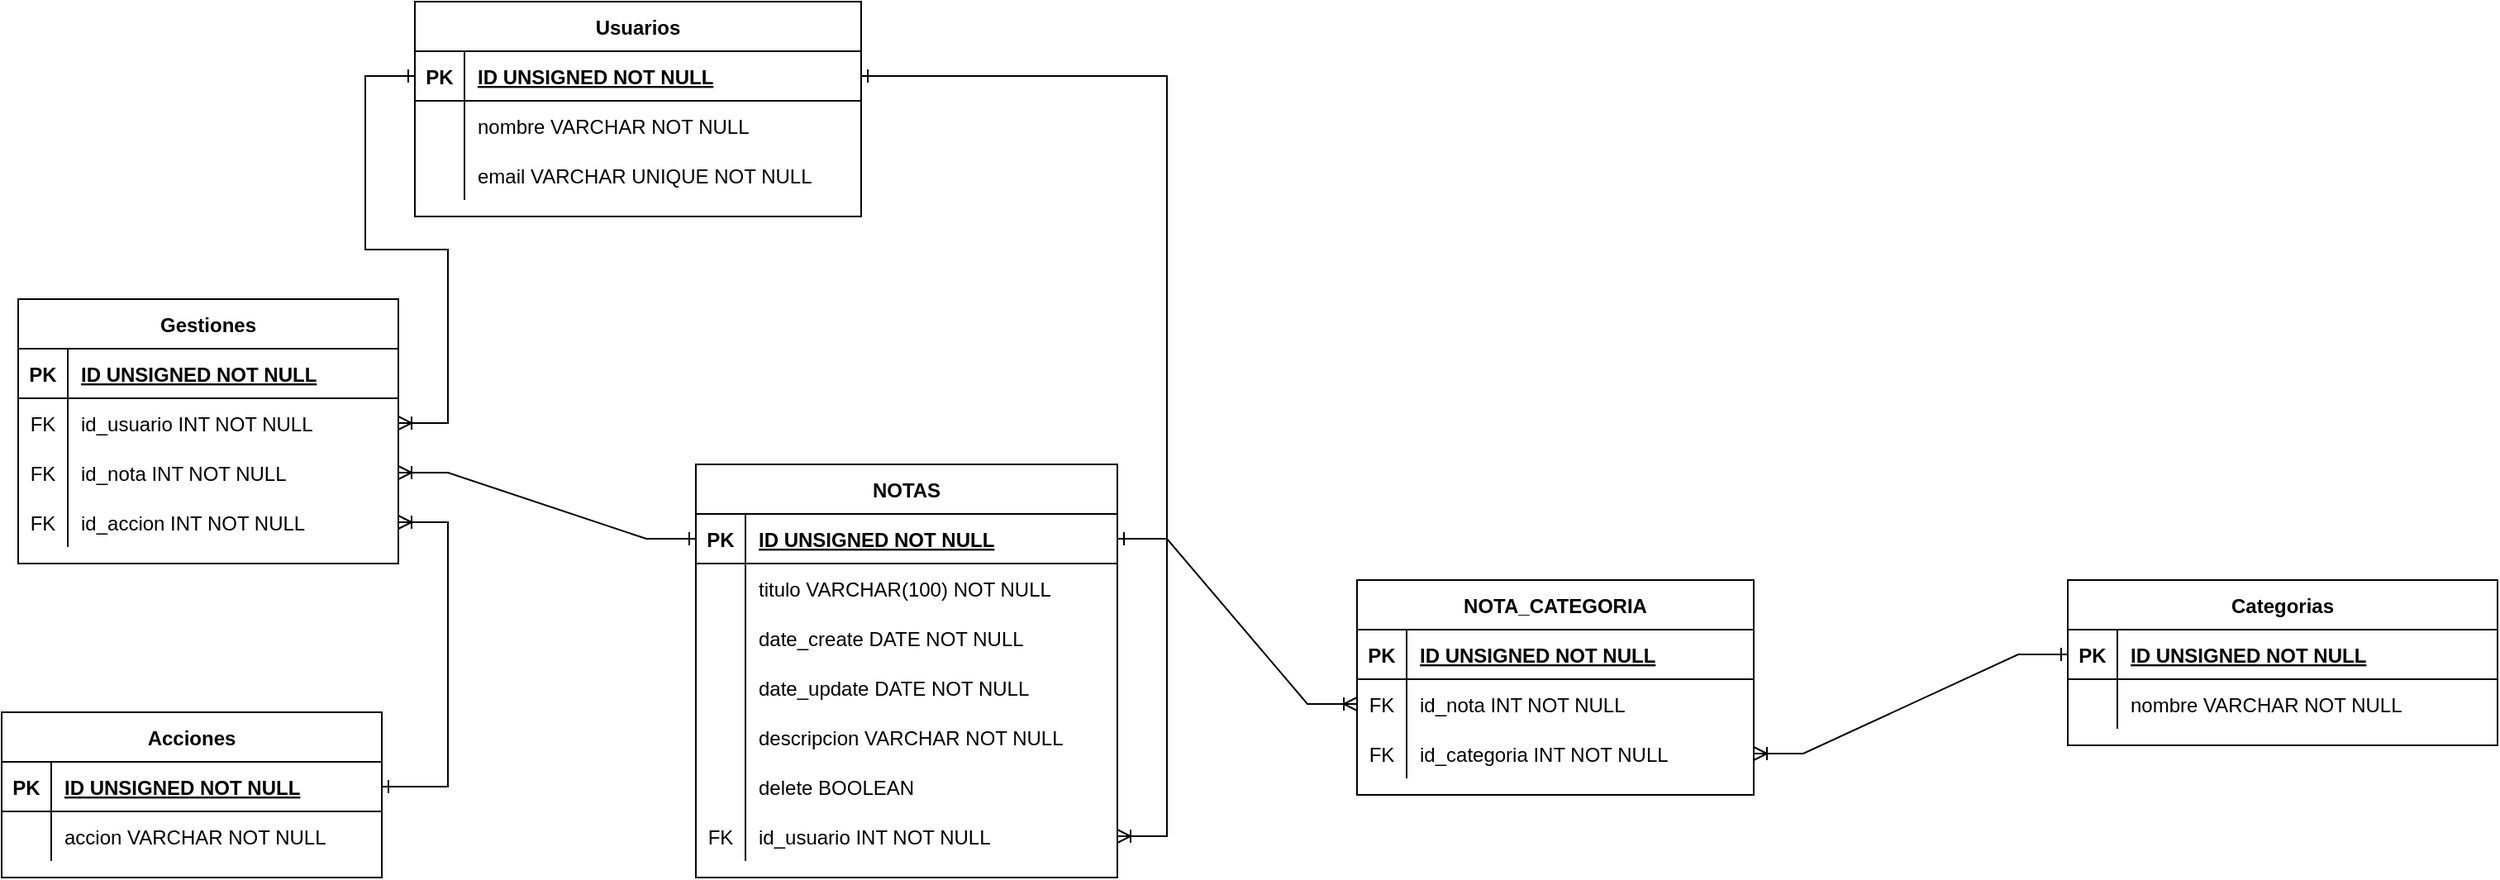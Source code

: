 <mxfile version="16.5.1" type="device"><diagram id="R2lEEEUBdFMjLlhIrx00" name="Page-1"><mxGraphModel dx="682" dy="865" grid="1" gridSize="10" guides="1" tooltips="1" connect="1" arrows="1" fold="1" page="1" pageScale="1" pageWidth="850" pageHeight="1100" math="0" shadow="0" extFonts="Permanent Marker^https://fonts.googleapis.com/css?family=Permanent+Marker"><root><mxCell id="0"/><mxCell id="1" parent="0"/><mxCell id="UqQrslNstUt6lF0JI4VX-1" value="Usuarios" style="shape=table;startSize=30;container=1;collapsible=1;childLayout=tableLayout;fixedRows=1;rowLines=0;fontStyle=1;align=center;resizeLast=1;" vertex="1" parent="1"><mxGeometry x="310" y="30" width="270" height="130" as="geometry"/></mxCell><mxCell id="UqQrslNstUt6lF0JI4VX-2" value="" style="shape=tableRow;horizontal=0;startSize=0;swimlaneHead=0;swimlaneBody=0;fillColor=none;collapsible=0;dropTarget=0;points=[[0,0.5],[1,0.5]];portConstraint=eastwest;top=0;left=0;right=0;bottom=1;" vertex="1" parent="UqQrslNstUt6lF0JI4VX-1"><mxGeometry y="30" width="270" height="30" as="geometry"/></mxCell><mxCell id="UqQrslNstUt6lF0JI4VX-3" value="PK" style="shape=partialRectangle;connectable=0;fillColor=none;top=0;left=0;bottom=0;right=0;fontStyle=1;overflow=hidden;" vertex="1" parent="UqQrslNstUt6lF0JI4VX-2"><mxGeometry width="30" height="30" as="geometry"><mxRectangle width="30" height="30" as="alternateBounds"/></mxGeometry></mxCell><mxCell id="UqQrslNstUt6lF0JI4VX-4" value="ID UNSIGNED NOT NULL" style="shape=partialRectangle;connectable=0;fillColor=none;top=0;left=0;bottom=0;right=0;align=left;spacingLeft=6;fontStyle=5;overflow=hidden;" vertex="1" parent="UqQrslNstUt6lF0JI4VX-2"><mxGeometry x="30" width="240" height="30" as="geometry"><mxRectangle width="240" height="30" as="alternateBounds"/></mxGeometry></mxCell><mxCell id="UqQrslNstUt6lF0JI4VX-5" value="" style="shape=tableRow;horizontal=0;startSize=0;swimlaneHead=0;swimlaneBody=0;fillColor=none;collapsible=0;dropTarget=0;points=[[0,0.5],[1,0.5]];portConstraint=eastwest;top=0;left=0;right=0;bottom=0;" vertex="1" parent="UqQrslNstUt6lF0JI4VX-1"><mxGeometry y="60" width="270" height="30" as="geometry"/></mxCell><mxCell id="UqQrslNstUt6lF0JI4VX-6" value="" style="shape=partialRectangle;connectable=0;fillColor=none;top=0;left=0;bottom=0;right=0;editable=1;overflow=hidden;" vertex="1" parent="UqQrslNstUt6lF0JI4VX-5"><mxGeometry width="30" height="30" as="geometry"><mxRectangle width="30" height="30" as="alternateBounds"/></mxGeometry></mxCell><mxCell id="UqQrslNstUt6lF0JI4VX-7" value="nombre VARCHAR NOT NULL" style="shape=partialRectangle;connectable=0;fillColor=none;top=0;left=0;bottom=0;right=0;align=left;spacingLeft=6;overflow=hidden;" vertex="1" parent="UqQrslNstUt6lF0JI4VX-5"><mxGeometry x="30" width="240" height="30" as="geometry"><mxRectangle width="240" height="30" as="alternateBounds"/></mxGeometry></mxCell><mxCell id="UqQrslNstUt6lF0JI4VX-8" value="" style="shape=tableRow;horizontal=0;startSize=0;swimlaneHead=0;swimlaneBody=0;fillColor=none;collapsible=0;dropTarget=0;points=[[0,0.5],[1,0.5]];portConstraint=eastwest;top=0;left=0;right=0;bottom=0;" vertex="1" parent="UqQrslNstUt6lF0JI4VX-1"><mxGeometry y="90" width="270" height="30" as="geometry"/></mxCell><mxCell id="UqQrslNstUt6lF0JI4VX-9" value="" style="shape=partialRectangle;connectable=0;fillColor=none;top=0;left=0;bottom=0;right=0;editable=1;overflow=hidden;" vertex="1" parent="UqQrslNstUt6lF0JI4VX-8"><mxGeometry width="30" height="30" as="geometry"><mxRectangle width="30" height="30" as="alternateBounds"/></mxGeometry></mxCell><mxCell id="UqQrslNstUt6lF0JI4VX-10" value="email VARCHAR UNIQUE NOT NULL" style="shape=partialRectangle;connectable=0;fillColor=none;top=0;left=0;bottom=0;right=0;align=left;spacingLeft=6;overflow=hidden;" vertex="1" parent="UqQrslNstUt6lF0JI4VX-8"><mxGeometry x="30" width="240" height="30" as="geometry"><mxRectangle width="240" height="30" as="alternateBounds"/></mxGeometry></mxCell><mxCell id="UqQrslNstUt6lF0JI4VX-14" value="Gestiones" style="shape=table;startSize=30;container=1;collapsible=1;childLayout=tableLayout;fixedRows=1;rowLines=0;fontStyle=1;align=center;resizeLast=1;" vertex="1" parent="1"><mxGeometry x="70" y="210" width="230" height="160" as="geometry"/></mxCell><mxCell id="UqQrslNstUt6lF0JI4VX-15" value="" style="shape=tableRow;horizontal=0;startSize=0;swimlaneHead=0;swimlaneBody=0;fillColor=none;collapsible=0;dropTarget=0;points=[[0,0.5],[1,0.5]];portConstraint=eastwest;top=0;left=0;right=0;bottom=1;" vertex="1" parent="UqQrslNstUt6lF0JI4VX-14"><mxGeometry y="30" width="230" height="30" as="geometry"/></mxCell><mxCell id="UqQrslNstUt6lF0JI4VX-16" value="PK" style="shape=partialRectangle;connectable=0;fillColor=none;top=0;left=0;bottom=0;right=0;fontStyle=1;overflow=hidden;" vertex="1" parent="UqQrslNstUt6lF0JI4VX-15"><mxGeometry width="30" height="30" as="geometry"><mxRectangle width="30" height="30" as="alternateBounds"/></mxGeometry></mxCell><mxCell id="UqQrslNstUt6lF0JI4VX-17" value="ID UNSIGNED NOT NULL" style="shape=partialRectangle;connectable=0;fillColor=none;top=0;left=0;bottom=0;right=0;align=left;spacingLeft=6;fontStyle=5;overflow=hidden;" vertex="1" parent="UqQrslNstUt6lF0JI4VX-15"><mxGeometry x="30" width="200" height="30" as="geometry"><mxRectangle width="200" height="30" as="alternateBounds"/></mxGeometry></mxCell><mxCell id="UqQrslNstUt6lF0JI4VX-18" value="" style="shape=tableRow;horizontal=0;startSize=0;swimlaneHead=0;swimlaneBody=0;fillColor=none;collapsible=0;dropTarget=0;points=[[0,0.5],[1,0.5]];portConstraint=eastwest;top=0;left=0;right=0;bottom=0;" vertex="1" parent="UqQrslNstUt6lF0JI4VX-14"><mxGeometry y="60" width="230" height="30" as="geometry"/></mxCell><mxCell id="UqQrslNstUt6lF0JI4VX-19" value="FK" style="shape=partialRectangle;connectable=0;fillColor=none;top=0;left=0;bottom=0;right=0;editable=1;overflow=hidden;" vertex="1" parent="UqQrslNstUt6lF0JI4VX-18"><mxGeometry width="30" height="30" as="geometry"><mxRectangle width="30" height="30" as="alternateBounds"/></mxGeometry></mxCell><mxCell id="UqQrslNstUt6lF0JI4VX-20" value="id_usuario INT NOT NULL" style="shape=partialRectangle;connectable=0;fillColor=none;top=0;left=0;bottom=0;right=0;align=left;spacingLeft=6;overflow=hidden;" vertex="1" parent="UqQrslNstUt6lF0JI4VX-18"><mxGeometry x="30" width="200" height="30" as="geometry"><mxRectangle width="200" height="30" as="alternateBounds"/></mxGeometry></mxCell><mxCell id="UqQrslNstUt6lF0JI4VX-21" value="" style="shape=tableRow;horizontal=0;startSize=0;swimlaneHead=0;swimlaneBody=0;fillColor=none;collapsible=0;dropTarget=0;points=[[0,0.5],[1,0.5]];portConstraint=eastwest;top=0;left=0;right=0;bottom=0;" vertex="1" parent="UqQrslNstUt6lF0JI4VX-14"><mxGeometry y="90" width="230" height="30" as="geometry"/></mxCell><mxCell id="UqQrslNstUt6lF0JI4VX-22" value="FK" style="shape=partialRectangle;connectable=0;fillColor=none;top=0;left=0;bottom=0;right=0;editable=1;overflow=hidden;" vertex="1" parent="UqQrslNstUt6lF0JI4VX-21"><mxGeometry width="30" height="30" as="geometry"><mxRectangle width="30" height="30" as="alternateBounds"/></mxGeometry></mxCell><mxCell id="UqQrslNstUt6lF0JI4VX-23" value="id_nota INT NOT NULL" style="shape=partialRectangle;connectable=0;fillColor=none;top=0;left=0;bottom=0;right=0;align=left;spacingLeft=6;overflow=hidden;" vertex="1" parent="UqQrslNstUt6lF0JI4VX-21"><mxGeometry x="30" width="200" height="30" as="geometry"><mxRectangle width="200" height="30" as="alternateBounds"/></mxGeometry></mxCell><mxCell id="UqQrslNstUt6lF0JI4VX-24" value="" style="shape=tableRow;horizontal=0;startSize=0;swimlaneHead=0;swimlaneBody=0;fillColor=none;collapsible=0;dropTarget=0;points=[[0,0.5],[1,0.5]];portConstraint=eastwest;top=0;left=0;right=0;bottom=0;" vertex="1" parent="UqQrslNstUt6lF0JI4VX-14"><mxGeometry y="120" width="230" height="30" as="geometry"/></mxCell><mxCell id="UqQrslNstUt6lF0JI4VX-25" value="FK" style="shape=partialRectangle;connectable=0;fillColor=none;top=0;left=0;bottom=0;right=0;editable=1;overflow=hidden;" vertex="1" parent="UqQrslNstUt6lF0JI4VX-24"><mxGeometry width="30" height="30" as="geometry"><mxRectangle width="30" height="30" as="alternateBounds"/></mxGeometry></mxCell><mxCell id="UqQrslNstUt6lF0JI4VX-26" value="id_accion INT NOT NULL" style="shape=partialRectangle;connectable=0;fillColor=none;top=0;left=0;bottom=0;right=0;align=left;spacingLeft=6;overflow=hidden;" vertex="1" parent="UqQrslNstUt6lF0JI4VX-24"><mxGeometry x="30" width="200" height="30" as="geometry"><mxRectangle width="200" height="30" as="alternateBounds"/></mxGeometry></mxCell><mxCell id="UqQrslNstUt6lF0JI4VX-27" value="" style="edgeStyle=entityRelationEdgeStyle;fontSize=12;html=1;endArrow=ERone;endFill=0;rounded=0;exitX=1;exitY=0.5;exitDx=0;exitDy=0;entryX=0;entryY=0.5;entryDx=0;entryDy=0;startArrow=ERoneToMany;startFill=0;" edge="1" parent="1" source="UqQrslNstUt6lF0JI4VX-18" target="UqQrslNstUt6lF0JI4VX-2"><mxGeometry width="100" height="100" relative="1" as="geometry"><mxPoint x="530" y="290" as="sourcePoint"/><mxPoint x="630" y="190" as="targetPoint"/></mxGeometry></mxCell><mxCell id="UqQrslNstUt6lF0JI4VX-28" value="Acciones" style="shape=table;startSize=30;container=1;collapsible=1;childLayout=tableLayout;fixedRows=1;rowLines=0;fontStyle=1;align=center;resizeLast=1;" vertex="1" parent="1"><mxGeometry x="60" y="460" width="230" height="100" as="geometry"/></mxCell><mxCell id="UqQrslNstUt6lF0JI4VX-29" value="" style="shape=tableRow;horizontal=0;startSize=0;swimlaneHead=0;swimlaneBody=0;fillColor=none;collapsible=0;dropTarget=0;points=[[0,0.5],[1,0.5]];portConstraint=eastwest;top=0;left=0;right=0;bottom=1;" vertex="1" parent="UqQrslNstUt6lF0JI4VX-28"><mxGeometry y="30" width="230" height="30" as="geometry"/></mxCell><mxCell id="UqQrslNstUt6lF0JI4VX-30" value="PK" style="shape=partialRectangle;connectable=0;fillColor=none;top=0;left=0;bottom=0;right=0;fontStyle=1;overflow=hidden;" vertex="1" parent="UqQrslNstUt6lF0JI4VX-29"><mxGeometry width="30" height="30" as="geometry"><mxRectangle width="30" height="30" as="alternateBounds"/></mxGeometry></mxCell><mxCell id="UqQrslNstUt6lF0JI4VX-31" value="ID UNSIGNED NOT NULL" style="shape=partialRectangle;connectable=0;fillColor=none;top=0;left=0;bottom=0;right=0;align=left;spacingLeft=6;fontStyle=5;overflow=hidden;" vertex="1" parent="UqQrslNstUt6lF0JI4VX-29"><mxGeometry x="30" width="200" height="30" as="geometry"><mxRectangle width="200" height="30" as="alternateBounds"/></mxGeometry></mxCell><mxCell id="UqQrslNstUt6lF0JI4VX-32" value="" style="shape=tableRow;horizontal=0;startSize=0;swimlaneHead=0;swimlaneBody=0;fillColor=none;collapsible=0;dropTarget=0;points=[[0,0.5],[1,0.5]];portConstraint=eastwest;top=0;left=0;right=0;bottom=0;" vertex="1" parent="UqQrslNstUt6lF0JI4VX-28"><mxGeometry y="60" width="230" height="30" as="geometry"/></mxCell><mxCell id="UqQrslNstUt6lF0JI4VX-33" value="" style="shape=partialRectangle;connectable=0;fillColor=none;top=0;left=0;bottom=0;right=0;editable=1;overflow=hidden;" vertex="1" parent="UqQrslNstUt6lF0JI4VX-32"><mxGeometry width="30" height="30" as="geometry"><mxRectangle width="30" height="30" as="alternateBounds"/></mxGeometry></mxCell><mxCell id="UqQrslNstUt6lF0JI4VX-34" value="accion VARCHAR NOT NULL" style="shape=partialRectangle;connectable=0;fillColor=none;top=0;left=0;bottom=0;right=0;align=left;spacingLeft=6;overflow=hidden;" vertex="1" parent="UqQrslNstUt6lF0JI4VX-32"><mxGeometry x="30" width="200" height="30" as="geometry"><mxRectangle width="200" height="30" as="alternateBounds"/></mxGeometry></mxCell><mxCell id="UqQrslNstUt6lF0JI4VX-41" value="" style="edgeStyle=entityRelationEdgeStyle;fontSize=12;html=1;endArrow=ERone;endFill=0;rounded=0;startArrow=ERoneToMany;startFill=0;" edge="1" parent="1" target="UqQrslNstUt6lF0JI4VX-29"><mxGeometry width="100" height="100" relative="1" as="geometry"><mxPoint x="300" y="345" as="sourcePoint"/><mxPoint x="320" y="85" as="targetPoint"/></mxGeometry></mxCell><mxCell id="UqQrslNstUt6lF0JI4VX-42" value="NOTAS" style="shape=table;startSize=30;container=1;collapsible=1;childLayout=tableLayout;fixedRows=1;rowLines=0;fontStyle=1;align=center;resizeLast=1;" vertex="1" parent="1"><mxGeometry x="480" y="310" width="255" height="250" as="geometry"/></mxCell><mxCell id="UqQrslNstUt6lF0JI4VX-43" value="" style="shape=tableRow;horizontal=0;startSize=0;swimlaneHead=0;swimlaneBody=0;fillColor=none;collapsible=0;dropTarget=0;points=[[0,0.5],[1,0.5]];portConstraint=eastwest;top=0;left=0;right=0;bottom=1;" vertex="1" parent="UqQrslNstUt6lF0JI4VX-42"><mxGeometry y="30" width="255" height="30" as="geometry"/></mxCell><mxCell id="UqQrslNstUt6lF0JI4VX-44" value="PK" style="shape=partialRectangle;connectable=0;fillColor=none;top=0;left=0;bottom=0;right=0;fontStyle=1;overflow=hidden;" vertex="1" parent="UqQrslNstUt6lF0JI4VX-43"><mxGeometry width="30" height="30" as="geometry"><mxRectangle width="30" height="30" as="alternateBounds"/></mxGeometry></mxCell><mxCell id="UqQrslNstUt6lF0JI4VX-45" value="ID UNSIGNED NOT NULL" style="shape=partialRectangle;connectable=0;fillColor=none;top=0;left=0;bottom=0;right=0;align=left;spacingLeft=6;fontStyle=5;overflow=hidden;" vertex="1" parent="UqQrslNstUt6lF0JI4VX-43"><mxGeometry x="30" width="225" height="30" as="geometry"><mxRectangle width="225" height="30" as="alternateBounds"/></mxGeometry></mxCell><mxCell id="UqQrslNstUt6lF0JI4VX-46" value="" style="shape=tableRow;horizontal=0;startSize=0;swimlaneHead=0;swimlaneBody=0;fillColor=none;collapsible=0;dropTarget=0;points=[[0,0.5],[1,0.5]];portConstraint=eastwest;top=0;left=0;right=0;bottom=0;" vertex="1" parent="UqQrslNstUt6lF0JI4VX-42"><mxGeometry y="60" width="255" height="30" as="geometry"/></mxCell><mxCell id="UqQrslNstUt6lF0JI4VX-47" value="" style="shape=partialRectangle;connectable=0;fillColor=none;top=0;left=0;bottom=0;right=0;editable=1;overflow=hidden;" vertex="1" parent="UqQrslNstUt6lF0JI4VX-46"><mxGeometry width="30" height="30" as="geometry"><mxRectangle width="30" height="30" as="alternateBounds"/></mxGeometry></mxCell><mxCell id="UqQrslNstUt6lF0JI4VX-48" value="titulo VARCHAR(100) NOT NULL" style="shape=partialRectangle;connectable=0;fillColor=none;top=0;left=0;bottom=0;right=0;align=left;spacingLeft=6;overflow=hidden;" vertex="1" parent="UqQrslNstUt6lF0JI4VX-46"><mxGeometry x="30" width="225" height="30" as="geometry"><mxRectangle width="225" height="30" as="alternateBounds"/></mxGeometry></mxCell><mxCell id="UqQrslNstUt6lF0JI4VX-49" value="" style="shape=tableRow;horizontal=0;startSize=0;swimlaneHead=0;swimlaneBody=0;fillColor=none;collapsible=0;dropTarget=0;points=[[0,0.5],[1,0.5]];portConstraint=eastwest;top=0;left=0;right=0;bottom=0;" vertex="1" parent="UqQrslNstUt6lF0JI4VX-42"><mxGeometry y="90" width="255" height="30" as="geometry"/></mxCell><mxCell id="UqQrslNstUt6lF0JI4VX-50" value="" style="shape=partialRectangle;connectable=0;fillColor=none;top=0;left=0;bottom=0;right=0;editable=1;overflow=hidden;" vertex="1" parent="UqQrslNstUt6lF0JI4VX-49"><mxGeometry width="30" height="30" as="geometry"><mxRectangle width="30" height="30" as="alternateBounds"/></mxGeometry></mxCell><mxCell id="UqQrslNstUt6lF0JI4VX-51" value="date_create DATE NOT NULL" style="shape=partialRectangle;connectable=0;fillColor=none;top=0;left=0;bottom=0;right=0;align=left;spacingLeft=6;overflow=hidden;" vertex="1" parent="UqQrslNstUt6lF0JI4VX-49"><mxGeometry x="30" width="225" height="30" as="geometry"><mxRectangle width="225" height="30" as="alternateBounds"/></mxGeometry></mxCell><mxCell id="UqQrslNstUt6lF0JI4VX-52" value="" style="shape=tableRow;horizontal=0;startSize=0;swimlaneHead=0;swimlaneBody=0;fillColor=none;collapsible=0;dropTarget=0;points=[[0,0.5],[1,0.5]];portConstraint=eastwest;top=0;left=0;right=0;bottom=0;" vertex="1" parent="UqQrslNstUt6lF0JI4VX-42"><mxGeometry y="120" width="255" height="30" as="geometry"/></mxCell><mxCell id="UqQrslNstUt6lF0JI4VX-53" value="" style="shape=partialRectangle;connectable=0;fillColor=none;top=0;left=0;bottom=0;right=0;editable=1;overflow=hidden;" vertex="1" parent="UqQrslNstUt6lF0JI4VX-52"><mxGeometry width="30" height="30" as="geometry"><mxRectangle width="30" height="30" as="alternateBounds"/></mxGeometry></mxCell><mxCell id="UqQrslNstUt6lF0JI4VX-54" value="date_update DATE NOT NULL" style="shape=partialRectangle;connectable=0;fillColor=none;top=0;left=0;bottom=0;right=0;align=left;spacingLeft=6;overflow=hidden;" vertex="1" parent="UqQrslNstUt6lF0JI4VX-52"><mxGeometry x="30" width="225" height="30" as="geometry"><mxRectangle width="225" height="30" as="alternateBounds"/></mxGeometry></mxCell><mxCell id="UqQrslNstUt6lF0JI4VX-55" value="" style="shape=tableRow;horizontal=0;startSize=0;swimlaneHead=0;swimlaneBody=0;fillColor=none;collapsible=0;dropTarget=0;points=[[0,0.5],[1,0.5]];portConstraint=eastwest;top=0;left=0;right=0;bottom=0;" vertex="1" parent="UqQrslNstUt6lF0JI4VX-42"><mxGeometry y="150" width="255" height="30" as="geometry"/></mxCell><mxCell id="UqQrslNstUt6lF0JI4VX-56" value="" style="shape=partialRectangle;connectable=0;fillColor=none;top=0;left=0;bottom=0;right=0;editable=1;overflow=hidden;" vertex="1" parent="UqQrslNstUt6lF0JI4VX-55"><mxGeometry width="30" height="30" as="geometry"><mxRectangle width="30" height="30" as="alternateBounds"/></mxGeometry></mxCell><mxCell id="UqQrslNstUt6lF0JI4VX-57" value="descripcion VARCHAR NOT NULL" style="shape=partialRectangle;connectable=0;fillColor=none;top=0;left=0;bottom=0;right=0;align=left;spacingLeft=6;overflow=hidden;" vertex="1" parent="UqQrslNstUt6lF0JI4VX-55"><mxGeometry x="30" width="225" height="30" as="geometry"><mxRectangle width="225" height="30" as="alternateBounds"/></mxGeometry></mxCell><mxCell id="UqQrslNstUt6lF0JI4VX-58" value="" style="shape=tableRow;horizontal=0;startSize=0;swimlaneHead=0;swimlaneBody=0;fillColor=none;collapsible=0;dropTarget=0;points=[[0,0.5],[1,0.5]];portConstraint=eastwest;top=0;left=0;right=0;bottom=0;" vertex="1" parent="UqQrslNstUt6lF0JI4VX-42"><mxGeometry y="180" width="255" height="30" as="geometry"/></mxCell><mxCell id="UqQrslNstUt6lF0JI4VX-59" value="" style="shape=partialRectangle;connectable=0;fillColor=none;top=0;left=0;bottom=0;right=0;editable=1;overflow=hidden;" vertex="1" parent="UqQrslNstUt6lF0JI4VX-58"><mxGeometry width="30" height="30" as="geometry"><mxRectangle width="30" height="30" as="alternateBounds"/></mxGeometry></mxCell><mxCell id="UqQrslNstUt6lF0JI4VX-60" value="delete BOOLEAN " style="shape=partialRectangle;connectable=0;fillColor=none;top=0;left=0;bottom=0;right=0;align=left;spacingLeft=6;overflow=hidden;" vertex="1" parent="UqQrslNstUt6lF0JI4VX-58"><mxGeometry x="30" width="225" height="30" as="geometry"><mxRectangle width="225" height="30" as="alternateBounds"/></mxGeometry></mxCell><mxCell id="UqQrslNstUt6lF0JI4VX-61" value="" style="shape=tableRow;horizontal=0;startSize=0;swimlaneHead=0;swimlaneBody=0;fillColor=none;collapsible=0;dropTarget=0;points=[[0,0.5],[1,0.5]];portConstraint=eastwest;top=0;left=0;right=0;bottom=0;" vertex="1" parent="UqQrslNstUt6lF0JI4VX-42"><mxGeometry y="210" width="255" height="30" as="geometry"/></mxCell><mxCell id="UqQrslNstUt6lF0JI4VX-62" value="FK" style="shape=partialRectangle;connectable=0;fillColor=none;top=0;left=0;bottom=0;right=0;editable=1;overflow=hidden;" vertex="1" parent="UqQrslNstUt6lF0JI4VX-61"><mxGeometry width="30" height="30" as="geometry"><mxRectangle width="30" height="30" as="alternateBounds"/></mxGeometry></mxCell><mxCell id="UqQrslNstUt6lF0JI4VX-63" value="id_usuario INT NOT NULL" style="shape=partialRectangle;connectable=0;fillColor=none;top=0;left=0;bottom=0;right=0;align=left;spacingLeft=6;overflow=hidden;" vertex="1" parent="UqQrslNstUt6lF0JI4VX-61"><mxGeometry x="30" width="225" height="30" as="geometry"><mxRectangle width="225" height="30" as="alternateBounds"/></mxGeometry></mxCell><mxCell id="UqQrslNstUt6lF0JI4VX-67" value="" style="edgeStyle=entityRelationEdgeStyle;fontSize=12;html=1;endArrow=ERone;endFill=0;rounded=0;startArrow=ERoneToMany;startFill=0;" edge="1" parent="1" source="UqQrslNstUt6lF0JI4VX-61" target="UqQrslNstUt6lF0JI4VX-2"><mxGeometry width="100" height="100" relative="1" as="geometry"><mxPoint x="310" y="295" as="sourcePoint"/><mxPoint x="320" y="85" as="targetPoint"/></mxGeometry></mxCell><mxCell id="UqQrslNstUt6lF0JI4VX-68" value="NOTA_CATEGORIA" style="shape=table;startSize=30;container=1;collapsible=1;childLayout=tableLayout;fixedRows=1;rowLines=0;fontStyle=1;align=center;resizeLast=1;" vertex="1" parent="1"><mxGeometry x="880" y="380" width="240" height="130" as="geometry"/></mxCell><mxCell id="UqQrslNstUt6lF0JI4VX-69" value="" style="shape=tableRow;horizontal=0;startSize=0;swimlaneHead=0;swimlaneBody=0;fillColor=none;collapsible=0;dropTarget=0;points=[[0,0.5],[1,0.5]];portConstraint=eastwest;top=0;left=0;right=0;bottom=1;" vertex="1" parent="UqQrslNstUt6lF0JI4VX-68"><mxGeometry y="30" width="240" height="30" as="geometry"/></mxCell><mxCell id="UqQrslNstUt6lF0JI4VX-70" value="PK" style="shape=partialRectangle;connectable=0;fillColor=none;top=0;left=0;bottom=0;right=0;fontStyle=1;overflow=hidden;" vertex="1" parent="UqQrslNstUt6lF0JI4VX-69"><mxGeometry width="30" height="30" as="geometry"><mxRectangle width="30" height="30" as="alternateBounds"/></mxGeometry></mxCell><mxCell id="UqQrslNstUt6lF0JI4VX-71" value="ID UNSIGNED NOT NULL" style="shape=partialRectangle;connectable=0;fillColor=none;top=0;left=0;bottom=0;right=0;align=left;spacingLeft=6;fontStyle=5;overflow=hidden;" vertex="1" parent="UqQrslNstUt6lF0JI4VX-69"><mxGeometry x="30" width="210" height="30" as="geometry"><mxRectangle width="210" height="30" as="alternateBounds"/></mxGeometry></mxCell><mxCell id="UqQrslNstUt6lF0JI4VX-72" value="" style="shape=tableRow;horizontal=0;startSize=0;swimlaneHead=0;swimlaneBody=0;fillColor=none;collapsible=0;dropTarget=0;points=[[0,0.5],[1,0.5]];portConstraint=eastwest;top=0;left=0;right=0;bottom=0;" vertex="1" parent="UqQrslNstUt6lF0JI4VX-68"><mxGeometry y="60" width="240" height="30" as="geometry"/></mxCell><mxCell id="UqQrslNstUt6lF0JI4VX-73" value="FK" style="shape=partialRectangle;connectable=0;fillColor=none;top=0;left=0;bottom=0;right=0;editable=1;overflow=hidden;" vertex="1" parent="UqQrslNstUt6lF0JI4VX-72"><mxGeometry width="30" height="30" as="geometry"><mxRectangle width="30" height="30" as="alternateBounds"/></mxGeometry></mxCell><mxCell id="UqQrslNstUt6lF0JI4VX-74" value="id_nota INT NOT NULL   " style="shape=partialRectangle;connectable=0;fillColor=none;top=0;left=0;bottom=0;right=0;align=left;spacingLeft=6;overflow=hidden;" vertex="1" parent="UqQrslNstUt6lF0JI4VX-72"><mxGeometry x="30" width="210" height="30" as="geometry"><mxRectangle width="210" height="30" as="alternateBounds"/></mxGeometry></mxCell><mxCell id="UqQrslNstUt6lF0JI4VX-75" value="" style="shape=tableRow;horizontal=0;startSize=0;swimlaneHead=0;swimlaneBody=0;fillColor=none;collapsible=0;dropTarget=0;points=[[0,0.5],[1,0.5]];portConstraint=eastwest;top=0;left=0;right=0;bottom=0;" vertex="1" parent="UqQrslNstUt6lF0JI4VX-68"><mxGeometry y="90" width="240" height="30" as="geometry"/></mxCell><mxCell id="UqQrslNstUt6lF0JI4VX-76" value="FK" style="shape=partialRectangle;connectable=0;fillColor=none;top=0;left=0;bottom=0;right=0;editable=1;overflow=hidden;" vertex="1" parent="UqQrslNstUt6lF0JI4VX-75"><mxGeometry width="30" height="30" as="geometry"><mxRectangle width="30" height="30" as="alternateBounds"/></mxGeometry></mxCell><mxCell id="UqQrslNstUt6lF0JI4VX-77" value="id_categoria INT NOT NULL" style="shape=partialRectangle;connectable=0;fillColor=none;top=0;left=0;bottom=0;right=0;align=left;spacingLeft=6;overflow=hidden;" vertex="1" parent="UqQrslNstUt6lF0JI4VX-75"><mxGeometry x="30" width="210" height="30" as="geometry"><mxRectangle width="210" height="30" as="alternateBounds"/></mxGeometry></mxCell><mxCell id="UqQrslNstUt6lF0JI4VX-81" value="Categorias" style="shape=table;startSize=30;container=1;collapsible=1;childLayout=tableLayout;fixedRows=1;rowLines=0;fontStyle=1;align=center;resizeLast=1;" vertex="1" parent="1"><mxGeometry x="1310" y="380" width="260" height="100" as="geometry"/></mxCell><mxCell id="UqQrslNstUt6lF0JI4VX-82" value="" style="shape=tableRow;horizontal=0;startSize=0;swimlaneHead=0;swimlaneBody=0;fillColor=none;collapsible=0;dropTarget=0;points=[[0,0.5],[1,0.5]];portConstraint=eastwest;top=0;left=0;right=0;bottom=1;" vertex="1" parent="UqQrslNstUt6lF0JI4VX-81"><mxGeometry y="30" width="260" height="30" as="geometry"/></mxCell><mxCell id="UqQrslNstUt6lF0JI4VX-83" value="PK" style="shape=partialRectangle;connectable=0;fillColor=none;top=0;left=0;bottom=0;right=0;fontStyle=1;overflow=hidden;" vertex="1" parent="UqQrslNstUt6lF0JI4VX-82"><mxGeometry width="30" height="30" as="geometry"><mxRectangle width="30" height="30" as="alternateBounds"/></mxGeometry></mxCell><mxCell id="UqQrslNstUt6lF0JI4VX-84" value="ID UNSIGNED NOT NULL" style="shape=partialRectangle;connectable=0;fillColor=none;top=0;left=0;bottom=0;right=0;align=left;spacingLeft=6;fontStyle=5;overflow=hidden;" vertex="1" parent="UqQrslNstUt6lF0JI4VX-82"><mxGeometry x="30" width="230" height="30" as="geometry"><mxRectangle width="230" height="30" as="alternateBounds"/></mxGeometry></mxCell><mxCell id="UqQrslNstUt6lF0JI4VX-85" value="" style="shape=tableRow;horizontal=0;startSize=0;swimlaneHead=0;swimlaneBody=0;fillColor=none;collapsible=0;dropTarget=0;points=[[0,0.5],[1,0.5]];portConstraint=eastwest;top=0;left=0;right=0;bottom=0;" vertex="1" parent="UqQrslNstUt6lF0JI4VX-81"><mxGeometry y="60" width="260" height="30" as="geometry"/></mxCell><mxCell id="UqQrslNstUt6lF0JI4VX-86" value="" style="shape=partialRectangle;connectable=0;fillColor=none;top=0;left=0;bottom=0;right=0;editable=1;overflow=hidden;" vertex="1" parent="UqQrslNstUt6lF0JI4VX-85"><mxGeometry width="30" height="30" as="geometry"><mxRectangle width="30" height="30" as="alternateBounds"/></mxGeometry></mxCell><mxCell id="UqQrslNstUt6lF0JI4VX-87" value="nombre VARCHAR NOT NULL" style="shape=partialRectangle;connectable=0;fillColor=none;top=0;left=0;bottom=0;right=0;align=left;spacingLeft=6;overflow=hidden;" vertex="1" parent="UqQrslNstUt6lF0JI4VX-85"><mxGeometry x="30" width="230" height="30" as="geometry"><mxRectangle width="230" height="30" as="alternateBounds"/></mxGeometry></mxCell><mxCell id="UqQrslNstUt6lF0JI4VX-94" value="" style="edgeStyle=entityRelationEdgeStyle;fontSize=12;html=1;endArrow=ERone;endFill=0;rounded=0;startArrow=ERoneToMany;startFill=0;" edge="1" parent="1" source="UqQrslNstUt6lF0JI4VX-72" target="UqQrslNstUt6lF0JI4VX-43"><mxGeometry width="100" height="100" relative="1" as="geometry"><mxPoint x="745" y="545" as="sourcePoint"/><mxPoint x="590" y="85" as="targetPoint"/></mxGeometry></mxCell><mxCell id="UqQrslNstUt6lF0JI4VX-95" value="" style="edgeStyle=entityRelationEdgeStyle;fontSize=12;html=1;endArrow=ERone;endFill=0;rounded=0;startArrow=ERoneToMany;startFill=0;" edge="1" parent="1" source="UqQrslNstUt6lF0JI4VX-75" target="UqQrslNstUt6lF0JI4VX-82"><mxGeometry width="100" height="100" relative="1" as="geometry"><mxPoint x="755" y="555" as="sourcePoint"/><mxPoint x="600" y="95" as="targetPoint"/></mxGeometry></mxCell><mxCell id="UqQrslNstUt6lF0JI4VX-96" value="" style="edgeStyle=entityRelationEdgeStyle;fontSize=12;html=1;endArrow=ERone;endFill=0;rounded=0;startArrow=ERoneToMany;startFill=0;" edge="1" parent="1" source="UqQrslNstUt6lF0JI4VX-21" target="UqQrslNstUt6lF0JI4VX-43"><mxGeometry width="100" height="100" relative="1" as="geometry"><mxPoint x="765" y="565" as="sourcePoint"/><mxPoint x="610" y="105" as="targetPoint"/></mxGeometry></mxCell></root></mxGraphModel></diagram></mxfile>